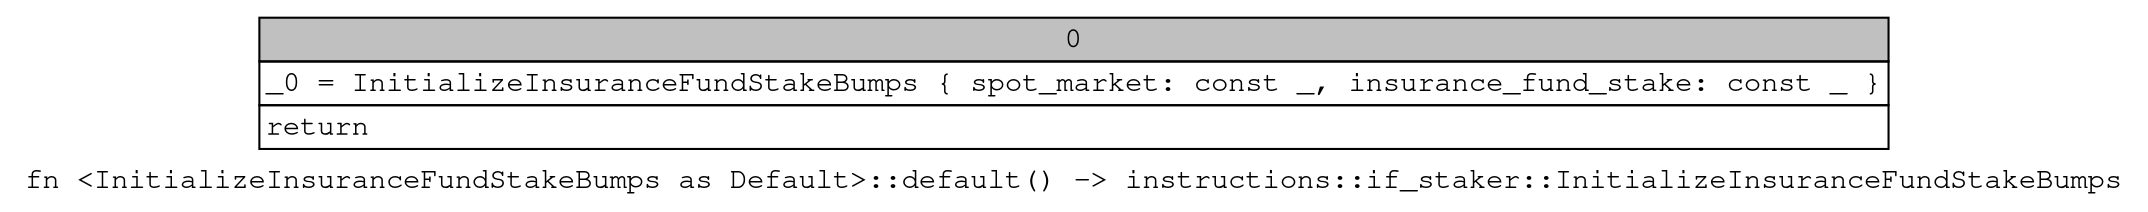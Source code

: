digraph Mir_0_8555 {
    graph [fontname="Courier, monospace"];
    node [fontname="Courier, monospace"];
    edge [fontname="Courier, monospace"];
    label=<fn &lt;InitializeInsuranceFundStakeBumps as Default&gt;::default() -&gt; instructions::if_staker::InitializeInsuranceFundStakeBumps<br align="left"/>>;
    bb0__0_8555 [shape="none", label=<<table border="0" cellborder="1" cellspacing="0"><tr><td bgcolor="gray" align="center" colspan="1">0</td></tr><tr><td align="left" balign="left">_0 = InitializeInsuranceFundStakeBumps { spot_market: const _, insurance_fund_stake: const _ }<br/></td></tr><tr><td align="left">return</td></tr></table>>];
}
